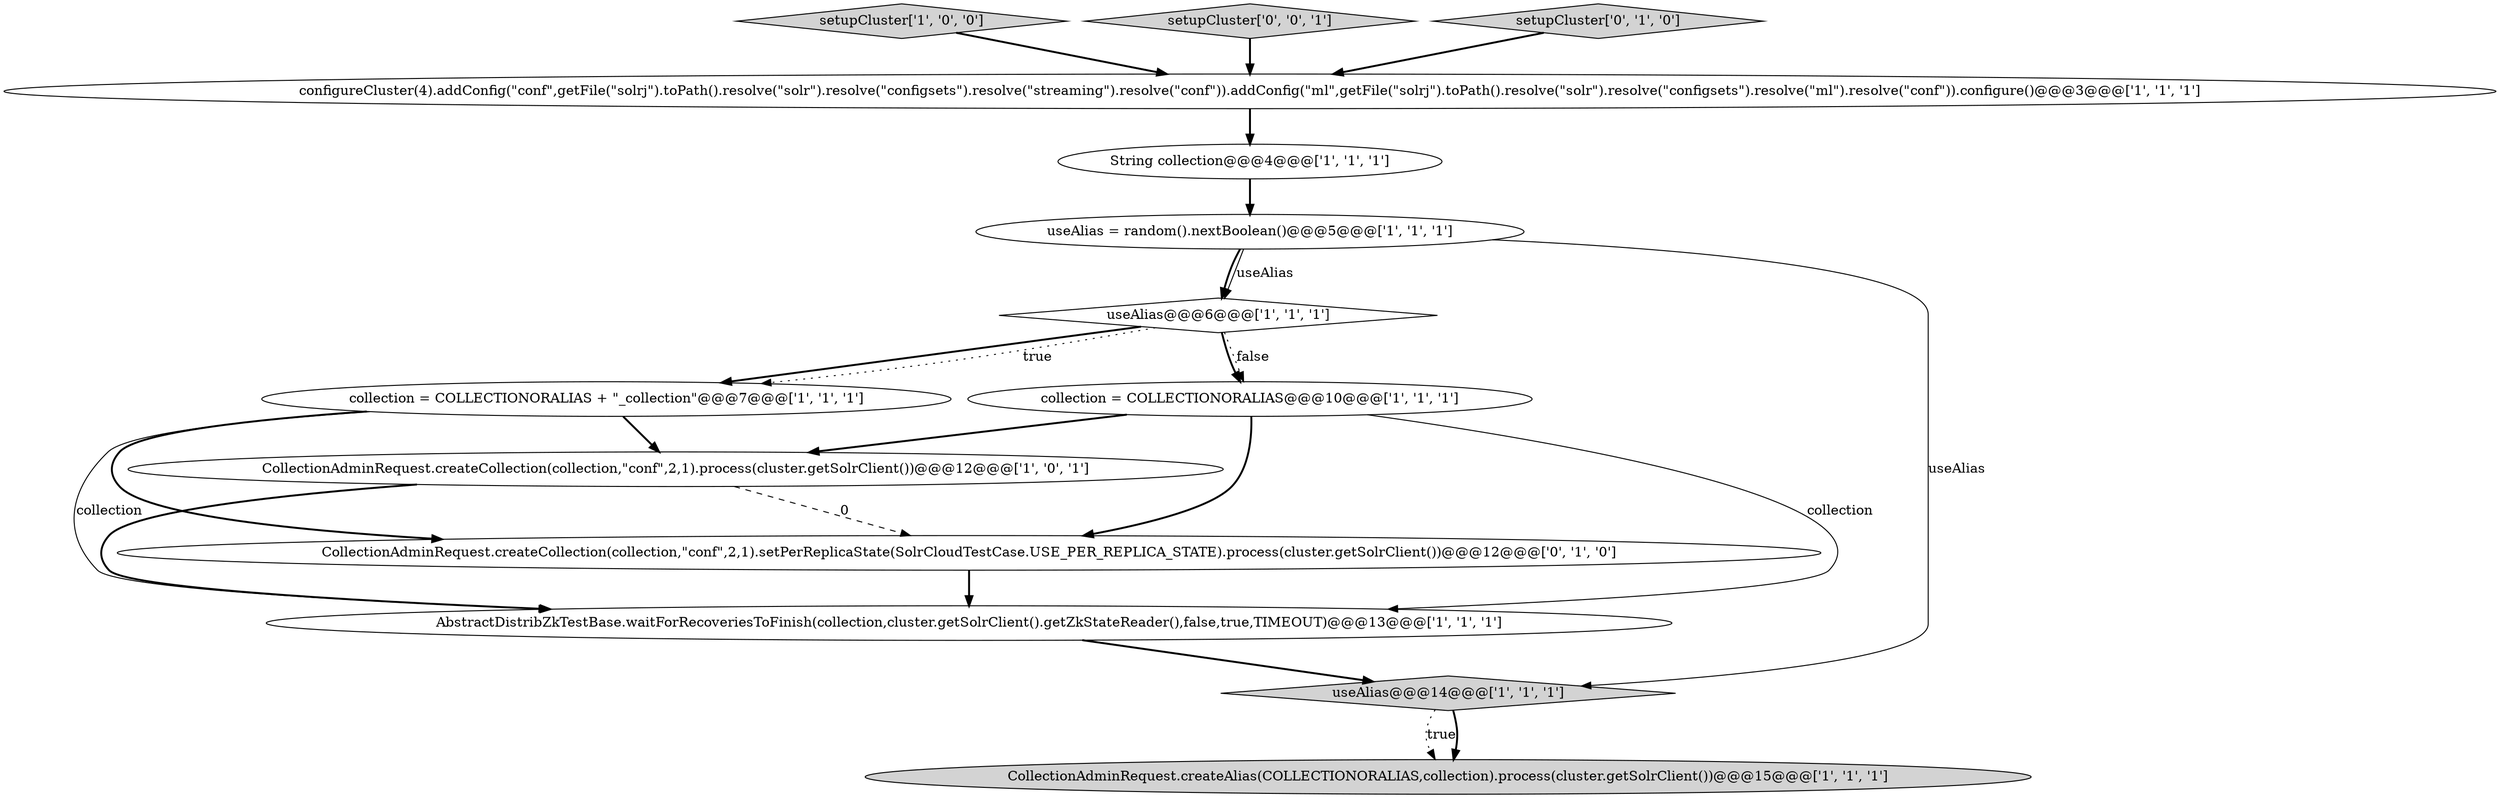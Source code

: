 digraph {
1 [style = filled, label = "CollectionAdminRequest.createAlias(COLLECTIONORALIAS,collection).process(cluster.getSolrClient())@@@15@@@['1', '1', '1']", fillcolor = lightgray, shape = ellipse image = "AAA0AAABBB1BBB"];
3 [style = filled, label = "collection = COLLECTIONORALIAS@@@10@@@['1', '1', '1']", fillcolor = white, shape = ellipse image = "AAA0AAABBB1BBB"];
4 [style = filled, label = "useAlias@@@6@@@['1', '1', '1']", fillcolor = white, shape = diamond image = "AAA0AAABBB1BBB"];
2 [style = filled, label = "collection = COLLECTIONORALIAS + \"_collection\"@@@7@@@['1', '1', '1']", fillcolor = white, shape = ellipse image = "AAA0AAABBB1BBB"];
8 [style = filled, label = "String collection@@@4@@@['1', '1', '1']", fillcolor = white, shape = ellipse image = "AAA0AAABBB1BBB"];
10 [style = filled, label = "setupCluster['1', '0', '0']", fillcolor = lightgray, shape = diamond image = "AAA0AAABBB1BBB"];
13 [style = filled, label = "setupCluster['0', '0', '1']", fillcolor = lightgray, shape = diamond image = "AAA0AAABBB3BBB"];
7 [style = filled, label = "CollectionAdminRequest.createCollection(collection,\"conf\",2,1).process(cluster.getSolrClient())@@@12@@@['1', '0', '1']", fillcolor = white, shape = ellipse image = "AAA0AAABBB1BBB"];
5 [style = filled, label = "AbstractDistribZkTestBase.waitForRecoveriesToFinish(collection,cluster.getSolrClient().getZkStateReader(),false,true,TIMEOUT)@@@13@@@['1', '1', '1']", fillcolor = white, shape = ellipse image = "AAA0AAABBB1BBB"];
12 [style = filled, label = "CollectionAdminRequest.createCollection(collection,\"conf\",2,1).setPerReplicaState(SolrCloudTestCase.USE_PER_REPLICA_STATE).process(cluster.getSolrClient())@@@12@@@['0', '1', '0']", fillcolor = white, shape = ellipse image = "AAA1AAABBB2BBB"];
0 [style = filled, label = "useAlias@@@14@@@['1', '1', '1']", fillcolor = lightgray, shape = diamond image = "AAA0AAABBB1BBB"];
11 [style = filled, label = "setupCluster['0', '1', '0']", fillcolor = lightgray, shape = diamond image = "AAA0AAABBB2BBB"];
6 [style = filled, label = "useAlias = random().nextBoolean()@@@5@@@['1', '1', '1']", fillcolor = white, shape = ellipse image = "AAA0AAABBB1BBB"];
9 [style = filled, label = "configureCluster(4).addConfig(\"conf\",getFile(\"solrj\").toPath().resolve(\"solr\").resolve(\"configsets\").resolve(\"streaming\").resolve(\"conf\")).addConfig(\"ml\",getFile(\"solrj\").toPath().resolve(\"solr\").resolve(\"configsets\").resolve(\"ml\").resolve(\"conf\")).configure()@@@3@@@['1', '1', '1']", fillcolor = white, shape = ellipse image = "AAA0AAABBB1BBB"];
0->1 [style = dotted, label="true"];
2->5 [style = solid, label="collection"];
6->4 [style = bold, label=""];
4->3 [style = dotted, label="false"];
2->7 [style = bold, label=""];
10->9 [style = bold, label=""];
6->0 [style = solid, label="useAlias"];
11->9 [style = bold, label=""];
8->6 [style = bold, label=""];
3->7 [style = bold, label=""];
0->1 [style = bold, label=""];
3->5 [style = solid, label="collection"];
4->2 [style = bold, label=""];
12->5 [style = bold, label=""];
5->0 [style = bold, label=""];
3->12 [style = bold, label=""];
6->4 [style = solid, label="useAlias"];
7->12 [style = dashed, label="0"];
7->5 [style = bold, label=""];
13->9 [style = bold, label=""];
9->8 [style = bold, label=""];
4->3 [style = bold, label=""];
2->12 [style = bold, label=""];
4->2 [style = dotted, label="true"];
}
